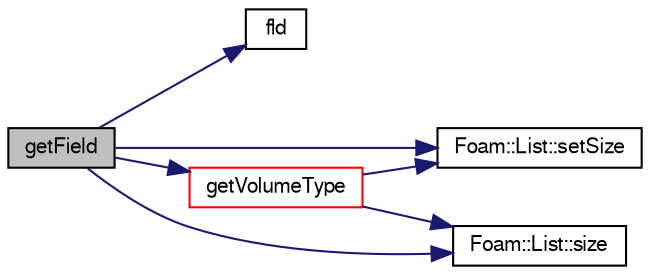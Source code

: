 digraph "getField"
{
  bgcolor="transparent";
  edge [fontname="FreeSans",fontsize="10",labelfontname="FreeSans",labelfontsize="10"];
  node [fontname="FreeSans",fontsize="10",shape=record];
  rankdir="LR";
  Node2861 [label="getField",height=0.2,width=0.4,color="black", fillcolor="grey75", style="filled", fontcolor="black"];
  Node2861 -> Node2862 [color="midnightblue",fontsize="10",style="solid",fontname="FreeSans"];
  Node2862 [label="fld",height=0.2,width=0.4,color="black",URL="$a18899.html#a378472d1f8b33eeefbda63a947476c8c"];
  Node2861 -> Node2863 [color="midnightblue",fontsize="10",style="solid",fontname="FreeSans"];
  Node2863 [label="getVolumeType",height=0.2,width=0.4,color="red",URL="$a25258.html#a1d3ba31549036f01425643d189858d2a",tooltip="Determine type (inside/outside/mixed) for point. unknown if. "];
  Node2863 -> Node2865 [color="midnightblue",fontsize="10",style="solid",fontname="FreeSans"];
  Node2865 [label="Foam::List::setSize",height=0.2,width=0.4,color="black",URL="$a25694.html#aedb985ffeaf1bdbfeccc2a8730405703",tooltip="Reset size of List. "];
  Node2863 -> Node2866 [color="midnightblue",fontsize="10",style="solid",fontname="FreeSans"];
  Node2866 [label="Foam::List::size",height=0.2,width=0.4,color="black",URL="$a25694.html#a8a5f6fa29bd4b500caf186f60245b384",tooltip="Override size to be inconsistent with allocated storage. "];
  Node2861 -> Node2865 [color="midnightblue",fontsize="10",style="solid",fontname="FreeSans"];
  Node2861 -> Node2866 [color="midnightblue",fontsize="10",style="solid",fontname="FreeSans"];
}

